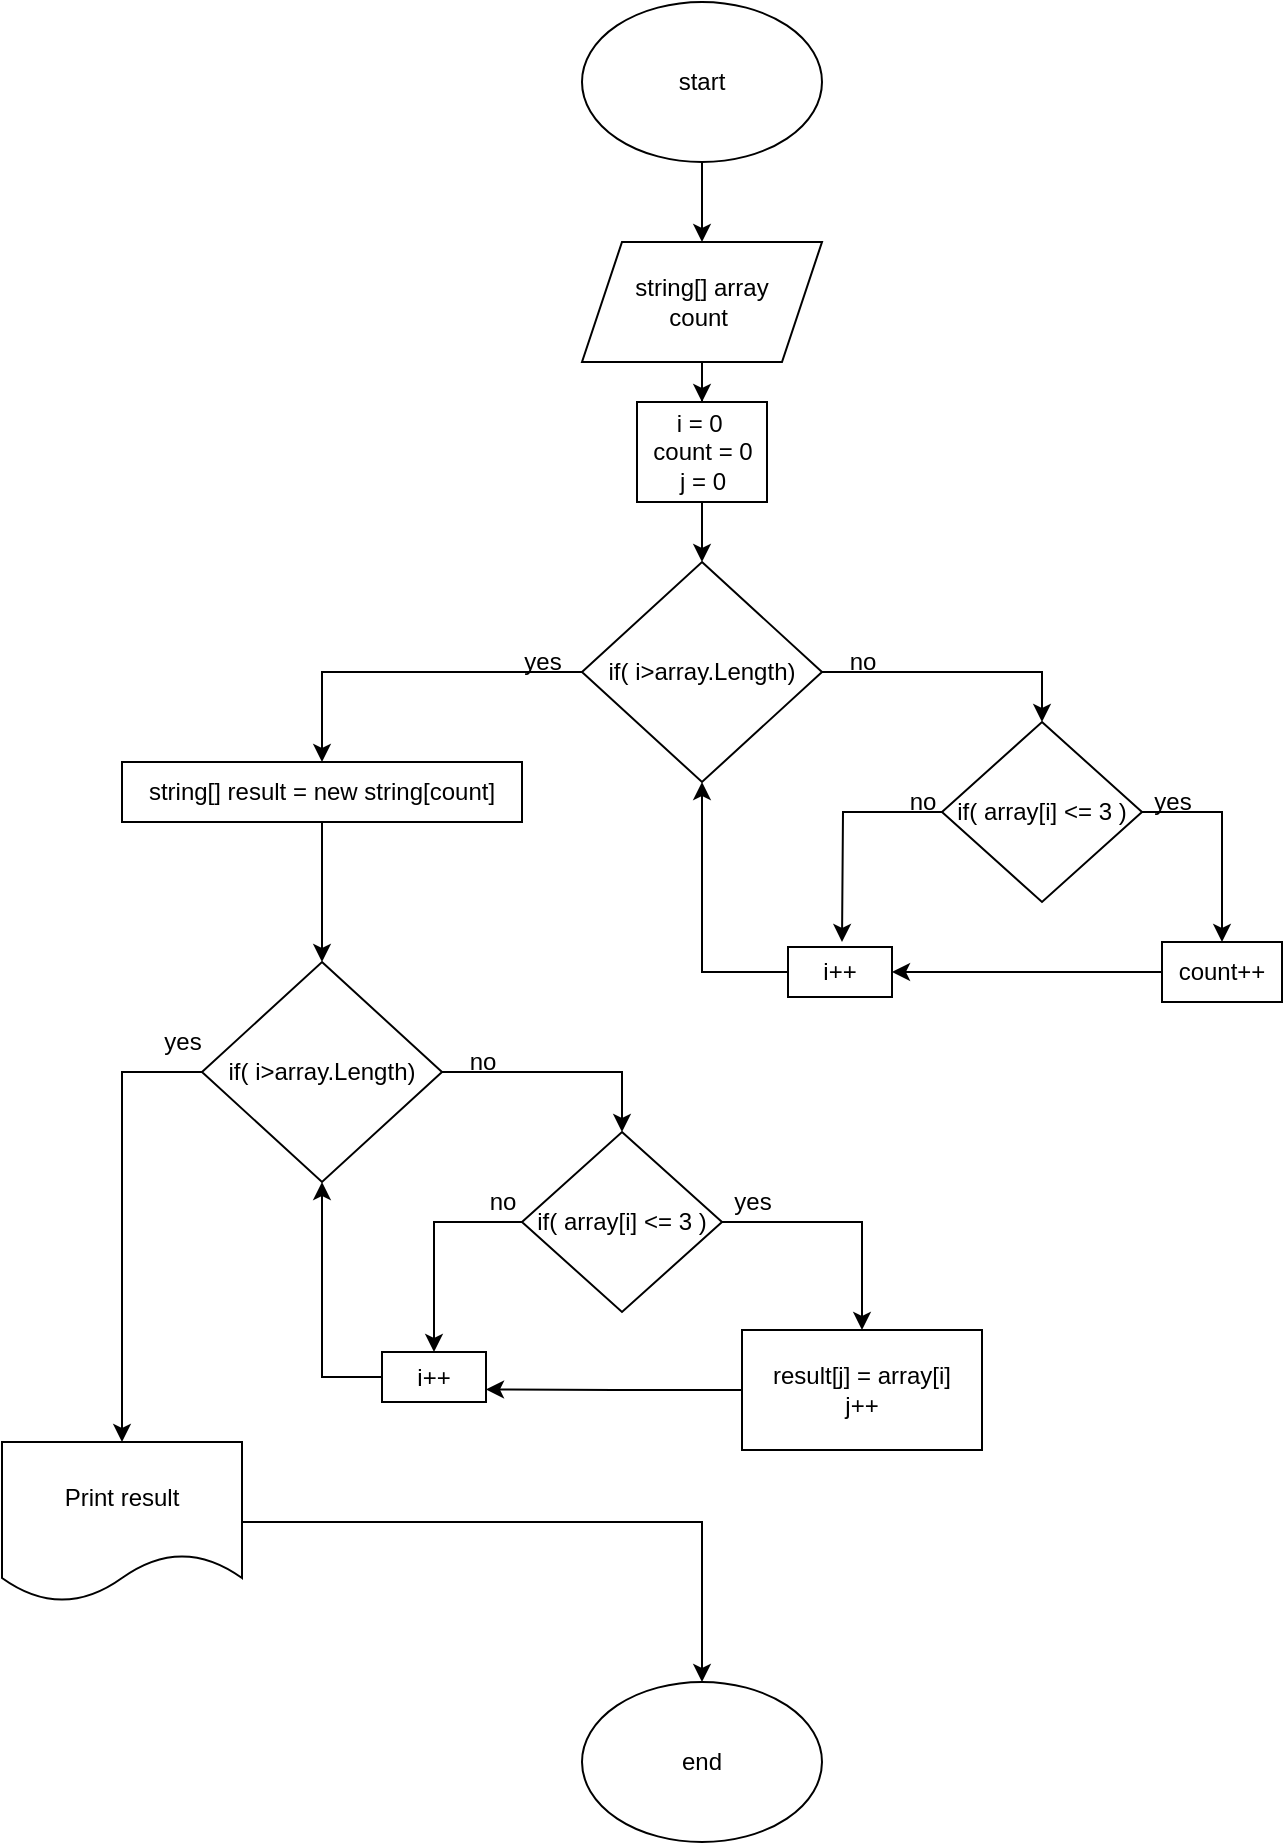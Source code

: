 <mxfile version="13.9.9" type="device"><diagram id="C5RBs43oDa-KdzZeNtuy" name="Page-1"><mxGraphModel dx="981" dy="567" grid="1" gridSize="10" guides="1" tooltips="1" connect="1" arrows="1" fold="1" page="1" pageScale="1" pageWidth="827" pageHeight="1169" math="0" shadow="0"><root><mxCell id="WIyWlLk6GJQsqaUBKTNV-0"/><mxCell id="WIyWlLk6GJQsqaUBKTNV-1" parent="WIyWlLk6GJQsqaUBKTNV-0"/><mxCell id="6TxH2Ej4dAvMg6aVM-2b-2" value="" style="edgeStyle=orthogonalEdgeStyle;rounded=0;orthogonalLoop=1;jettySize=auto;html=1;" edge="1" parent="WIyWlLk6GJQsqaUBKTNV-1" source="6TxH2Ej4dAvMg6aVM-2b-0" target="6TxH2Ej4dAvMg6aVM-2b-1"><mxGeometry relative="1" as="geometry"/></mxCell><mxCell id="6TxH2Ej4dAvMg6aVM-2b-0" value="start" style="ellipse;whiteSpace=wrap;html=1;" vertex="1" parent="WIyWlLk6GJQsqaUBKTNV-1"><mxGeometry x="320" y="40" width="120" height="80" as="geometry"/></mxCell><mxCell id="6TxH2Ej4dAvMg6aVM-2b-4" value="" style="edgeStyle=orthogonalEdgeStyle;rounded=0;orthogonalLoop=1;jettySize=auto;html=1;" edge="1" parent="WIyWlLk6GJQsqaUBKTNV-1" source="6TxH2Ej4dAvMg6aVM-2b-1" target="6TxH2Ej4dAvMg6aVM-2b-3"><mxGeometry relative="1" as="geometry"/></mxCell><mxCell id="6TxH2Ej4dAvMg6aVM-2b-1" value="string[] array&lt;br&gt;count&amp;nbsp;" style="shape=parallelogram;perimeter=parallelogramPerimeter;whiteSpace=wrap;html=1;fixedSize=1;" vertex="1" parent="WIyWlLk6GJQsqaUBKTNV-1"><mxGeometry x="320" y="160" width="120" height="60" as="geometry"/></mxCell><mxCell id="6TxH2Ej4dAvMg6aVM-2b-6" value="" style="edgeStyle=orthogonalEdgeStyle;rounded=0;orthogonalLoop=1;jettySize=auto;html=1;" edge="1" parent="WIyWlLk6GJQsqaUBKTNV-1" source="6TxH2Ej4dAvMg6aVM-2b-3" target="6TxH2Ej4dAvMg6aVM-2b-5"><mxGeometry relative="1" as="geometry"/></mxCell><mxCell id="6TxH2Ej4dAvMg6aVM-2b-3" value="i = 0&amp;nbsp;&lt;br&gt;count = 0&lt;br&gt;j = 0" style="rounded=0;whiteSpace=wrap;html=1;" vertex="1" parent="WIyWlLk6GJQsqaUBKTNV-1"><mxGeometry x="347.5" y="240" width="65" height="50" as="geometry"/></mxCell><mxCell id="6TxH2Ej4dAvMg6aVM-2b-9" value="" style="edgeStyle=orthogonalEdgeStyle;rounded=0;orthogonalLoop=1;jettySize=auto;html=1;entryX=0.5;entryY=0;entryDx=0;entryDy=0;" edge="1" parent="WIyWlLk6GJQsqaUBKTNV-1" source="6TxH2Ej4dAvMg6aVM-2b-5" target="6TxH2Ej4dAvMg6aVM-2b-8"><mxGeometry relative="1" as="geometry"/></mxCell><mxCell id="6TxH2Ej4dAvMg6aVM-2b-20" style="edgeStyle=orthogonalEdgeStyle;rounded=0;orthogonalLoop=1;jettySize=auto;html=1;entryX=0.5;entryY=0;entryDx=0;entryDy=0;" edge="1" parent="WIyWlLk6GJQsqaUBKTNV-1" source="6TxH2Ej4dAvMg6aVM-2b-5" target="6TxH2Ej4dAvMg6aVM-2b-19"><mxGeometry relative="1" as="geometry"><mxPoint x="180" y="430" as="targetPoint"/></mxGeometry></mxCell><mxCell id="6TxH2Ej4dAvMg6aVM-2b-5" value="if( i&amp;gt;array.Length)" style="rhombus;whiteSpace=wrap;html=1;" vertex="1" parent="WIyWlLk6GJQsqaUBKTNV-1"><mxGeometry x="320" y="320" width="120" height="110" as="geometry"/></mxCell><mxCell id="6TxH2Ej4dAvMg6aVM-2b-12" style="edgeStyle=orthogonalEdgeStyle;rounded=0;orthogonalLoop=1;jettySize=auto;html=1;entryX=0.5;entryY=0;entryDx=0;entryDy=0;" edge="1" parent="WIyWlLk6GJQsqaUBKTNV-1" source="6TxH2Ej4dAvMg6aVM-2b-8" target="6TxH2Ej4dAvMg6aVM-2b-11"><mxGeometry relative="1" as="geometry"/></mxCell><mxCell id="6TxH2Ej4dAvMg6aVM-2b-16" style="edgeStyle=orthogonalEdgeStyle;rounded=0;orthogonalLoop=1;jettySize=auto;html=1;" edge="1" parent="WIyWlLk6GJQsqaUBKTNV-1" source="6TxH2Ej4dAvMg6aVM-2b-8"><mxGeometry relative="1" as="geometry"><mxPoint x="450" y="510" as="targetPoint"/></mxGeometry></mxCell><mxCell id="6TxH2Ej4dAvMg6aVM-2b-8" value="if( array[i] &amp;lt;= 3 )" style="rhombus;whiteSpace=wrap;html=1;" vertex="1" parent="WIyWlLk6GJQsqaUBKTNV-1"><mxGeometry x="500" y="400" width="100" height="90" as="geometry"/></mxCell><mxCell id="6TxH2Ej4dAvMg6aVM-2b-10" value="no" style="text;html=1;align=center;verticalAlign=middle;resizable=0;points=[];autosize=1;" vertex="1" parent="WIyWlLk6GJQsqaUBKTNV-1"><mxGeometry x="445" y="360" width="30" height="20" as="geometry"/></mxCell><mxCell id="6TxH2Ej4dAvMg6aVM-2b-15" style="edgeStyle=orthogonalEdgeStyle;rounded=0;orthogonalLoop=1;jettySize=auto;html=1;entryX=1;entryY=0.5;entryDx=0;entryDy=0;" edge="1" parent="WIyWlLk6GJQsqaUBKTNV-1" source="6TxH2Ej4dAvMg6aVM-2b-11" target="6TxH2Ej4dAvMg6aVM-2b-14"><mxGeometry relative="1" as="geometry"/></mxCell><mxCell id="6TxH2Ej4dAvMg6aVM-2b-11" value="count++" style="rounded=0;whiteSpace=wrap;html=1;" vertex="1" parent="WIyWlLk6GJQsqaUBKTNV-1"><mxGeometry x="610" y="510" width="60" height="30" as="geometry"/></mxCell><mxCell id="6TxH2Ej4dAvMg6aVM-2b-13" value="yes" style="text;html=1;align=center;verticalAlign=middle;resizable=0;points=[];autosize=1;" vertex="1" parent="WIyWlLk6GJQsqaUBKTNV-1"><mxGeometry x="600" y="430" width="30" height="20" as="geometry"/></mxCell><mxCell id="6TxH2Ej4dAvMg6aVM-2b-17" style="edgeStyle=orthogonalEdgeStyle;rounded=0;orthogonalLoop=1;jettySize=auto;html=1;entryX=0.5;entryY=1;entryDx=0;entryDy=0;" edge="1" parent="WIyWlLk6GJQsqaUBKTNV-1" source="6TxH2Ej4dAvMg6aVM-2b-14" target="6TxH2Ej4dAvMg6aVM-2b-5"><mxGeometry relative="1" as="geometry"><Array as="points"><mxPoint x="449" y="525"/><mxPoint x="380" y="525"/></Array></mxGeometry></mxCell><mxCell id="6TxH2Ej4dAvMg6aVM-2b-14" value="i++" style="rounded=0;whiteSpace=wrap;html=1;" vertex="1" parent="WIyWlLk6GJQsqaUBKTNV-1"><mxGeometry x="423" y="512.5" width="52" height="25" as="geometry"/></mxCell><mxCell id="6TxH2Ej4dAvMg6aVM-2b-18" value="no" style="text;html=1;align=center;verticalAlign=middle;resizable=0;points=[];autosize=1;" vertex="1" parent="WIyWlLk6GJQsqaUBKTNV-1"><mxGeometry x="475" y="430" width="30" height="20" as="geometry"/></mxCell><mxCell id="6TxH2Ej4dAvMg6aVM-2b-24" value="" style="edgeStyle=orthogonalEdgeStyle;rounded=0;orthogonalLoop=1;jettySize=auto;html=1;" edge="1" parent="WIyWlLk6GJQsqaUBKTNV-1" source="6TxH2Ej4dAvMg6aVM-2b-19" target="6TxH2Ej4dAvMg6aVM-2b-23"><mxGeometry relative="1" as="geometry"/></mxCell><mxCell id="6TxH2Ej4dAvMg6aVM-2b-19" value="string[] result = new string[count]" style="rounded=0;whiteSpace=wrap;html=1;" vertex="1" parent="WIyWlLk6GJQsqaUBKTNV-1"><mxGeometry x="90" y="420" width="200" height="30" as="geometry"/></mxCell><mxCell id="6TxH2Ej4dAvMg6aVM-2b-22" value="yes" style="text;html=1;align=center;verticalAlign=middle;resizable=0;points=[];autosize=1;" vertex="1" parent="WIyWlLk6GJQsqaUBKTNV-1"><mxGeometry x="285" y="360" width="30" height="20" as="geometry"/></mxCell><mxCell id="6TxH2Ej4dAvMg6aVM-2b-26" style="edgeStyle=orthogonalEdgeStyle;rounded=0;orthogonalLoop=1;jettySize=auto;html=1;entryX=0.5;entryY=0;entryDx=0;entryDy=0;" edge="1" parent="WIyWlLk6GJQsqaUBKTNV-1" source="6TxH2Ej4dAvMg6aVM-2b-23" target="6TxH2Ej4dAvMg6aVM-2b-25"><mxGeometry relative="1" as="geometry"/></mxCell><mxCell id="6TxH2Ej4dAvMg6aVM-2b-38" style="edgeStyle=orthogonalEdgeStyle;rounded=0;orthogonalLoop=1;jettySize=auto;html=1;entryX=0.5;entryY=0;entryDx=0;entryDy=0;" edge="1" parent="WIyWlLk6GJQsqaUBKTNV-1" source="6TxH2Ej4dAvMg6aVM-2b-23" target="6TxH2Ej4dAvMg6aVM-2b-37"><mxGeometry relative="1" as="geometry"><mxPoint x="90" y="750" as="targetPoint"/><Array as="points"><mxPoint x="190" y="575"/><mxPoint x="90" y="575"/></Array></mxGeometry></mxCell><mxCell id="6TxH2Ej4dAvMg6aVM-2b-23" value="if( i&amp;gt;array.Length)" style="rhombus;whiteSpace=wrap;html=1;" vertex="1" parent="WIyWlLk6GJQsqaUBKTNV-1"><mxGeometry x="130" y="520" width="120" height="110" as="geometry"/></mxCell><mxCell id="6TxH2Ej4dAvMg6aVM-2b-29" style="edgeStyle=orthogonalEdgeStyle;rounded=0;orthogonalLoop=1;jettySize=auto;html=1;entryX=0.5;entryY=0;entryDx=0;entryDy=0;" edge="1" parent="WIyWlLk6GJQsqaUBKTNV-1" source="6TxH2Ej4dAvMg6aVM-2b-25" target="6TxH2Ej4dAvMg6aVM-2b-28"><mxGeometry relative="1" as="geometry"/></mxCell><mxCell id="6TxH2Ej4dAvMg6aVM-2b-33" style="edgeStyle=orthogonalEdgeStyle;rounded=0;orthogonalLoop=1;jettySize=auto;html=1;entryX=0.5;entryY=0;entryDx=0;entryDy=0;" edge="1" parent="WIyWlLk6GJQsqaUBKTNV-1" source="6TxH2Ej4dAvMg6aVM-2b-25" target="6TxH2Ej4dAvMg6aVM-2b-32"><mxGeometry relative="1" as="geometry"/></mxCell><mxCell id="6TxH2Ej4dAvMg6aVM-2b-25" value="if( array[i] &amp;lt;= 3 )" style="rhombus;whiteSpace=wrap;html=1;" vertex="1" parent="WIyWlLk6GJQsqaUBKTNV-1"><mxGeometry x="290" y="605" width="100" height="90" as="geometry"/></mxCell><mxCell id="6TxH2Ej4dAvMg6aVM-2b-27" value="no" style="text;html=1;align=center;verticalAlign=middle;resizable=0;points=[];autosize=1;" vertex="1" parent="WIyWlLk6GJQsqaUBKTNV-1"><mxGeometry x="255" y="560" width="30" height="20" as="geometry"/></mxCell><mxCell id="6TxH2Ej4dAvMg6aVM-2b-34" style="edgeStyle=orthogonalEdgeStyle;rounded=0;orthogonalLoop=1;jettySize=auto;html=1;entryX=1;entryY=0.75;entryDx=0;entryDy=0;" edge="1" parent="WIyWlLk6GJQsqaUBKTNV-1" source="6TxH2Ej4dAvMg6aVM-2b-28" target="6TxH2Ej4dAvMg6aVM-2b-32"><mxGeometry relative="1" as="geometry"/></mxCell><mxCell id="6TxH2Ej4dAvMg6aVM-2b-28" value="result[j] = array[i]&lt;br&gt;j++" style="rounded=0;whiteSpace=wrap;html=1;" vertex="1" parent="WIyWlLk6GJQsqaUBKTNV-1"><mxGeometry x="400" y="704" width="120" height="60" as="geometry"/></mxCell><mxCell id="6TxH2Ej4dAvMg6aVM-2b-30" value="yes" style="text;html=1;align=center;verticalAlign=middle;resizable=0;points=[];autosize=1;" vertex="1" parent="WIyWlLk6GJQsqaUBKTNV-1"><mxGeometry x="390" y="630" width="30" height="20" as="geometry"/></mxCell><mxCell id="6TxH2Ej4dAvMg6aVM-2b-36" style="edgeStyle=orthogonalEdgeStyle;rounded=0;orthogonalLoop=1;jettySize=auto;html=1;entryX=0.5;entryY=1;entryDx=0;entryDy=0;" edge="1" parent="WIyWlLk6GJQsqaUBKTNV-1" source="6TxH2Ej4dAvMg6aVM-2b-32" target="6TxH2Ej4dAvMg6aVM-2b-23"><mxGeometry relative="1" as="geometry"><mxPoint x="190" y="640" as="targetPoint"/><Array as="points"><mxPoint x="246" y="728"/><mxPoint x="190" y="728"/></Array></mxGeometry></mxCell><mxCell id="6TxH2Ej4dAvMg6aVM-2b-32" value="i++" style="rounded=0;whiteSpace=wrap;html=1;" vertex="1" parent="WIyWlLk6GJQsqaUBKTNV-1"><mxGeometry x="220" y="715" width="52" height="25" as="geometry"/></mxCell><mxCell id="6TxH2Ej4dAvMg6aVM-2b-35" value="no" style="text;html=1;align=center;verticalAlign=middle;resizable=0;points=[];autosize=1;" vertex="1" parent="WIyWlLk6GJQsqaUBKTNV-1"><mxGeometry x="265" y="630" width="30" height="20" as="geometry"/></mxCell><mxCell id="6TxH2Ej4dAvMg6aVM-2b-41" style="edgeStyle=orthogonalEdgeStyle;rounded=0;orthogonalLoop=1;jettySize=auto;html=1;entryX=0.5;entryY=0;entryDx=0;entryDy=0;" edge="1" parent="WIyWlLk6GJQsqaUBKTNV-1" source="6TxH2Ej4dAvMg6aVM-2b-37" target="6TxH2Ej4dAvMg6aVM-2b-40"><mxGeometry relative="1" as="geometry"/></mxCell><mxCell id="6TxH2Ej4dAvMg6aVM-2b-37" value="Print result" style="shape=document;whiteSpace=wrap;html=1;boundedLbl=1;" vertex="1" parent="WIyWlLk6GJQsqaUBKTNV-1"><mxGeometry x="30" y="760" width="120" height="80" as="geometry"/></mxCell><mxCell id="6TxH2Ej4dAvMg6aVM-2b-39" value="yes" style="text;html=1;align=center;verticalAlign=middle;resizable=0;points=[];autosize=1;" vertex="1" parent="WIyWlLk6GJQsqaUBKTNV-1"><mxGeometry x="105" y="550" width="30" height="20" as="geometry"/></mxCell><mxCell id="6TxH2Ej4dAvMg6aVM-2b-40" value="end" style="ellipse;whiteSpace=wrap;html=1;" vertex="1" parent="WIyWlLk6GJQsqaUBKTNV-1"><mxGeometry x="320" y="880" width="120" height="80" as="geometry"/></mxCell></root></mxGraphModel></diagram></mxfile>